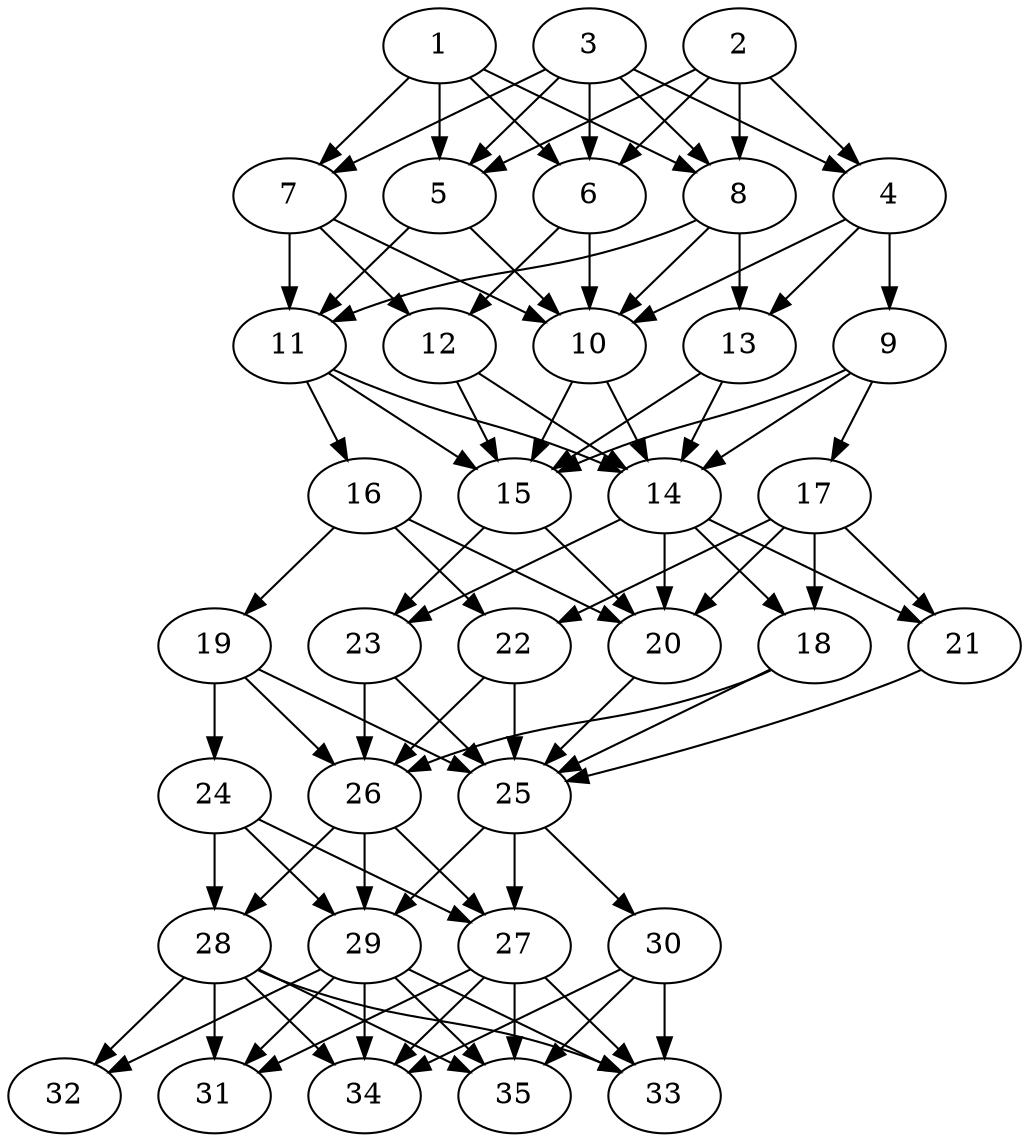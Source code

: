 // DAG automatically generated by daggen at Thu Oct  3 14:05:37 2019
// ./daggen --dot -n 35 --ccr 0.5 --fat 0.5 --regular 0.5 --density 0.9 --mindata 5242880 --maxdata 52428800 
digraph G {
  1 [size="37804032", alpha="0.01", expect_size="18902016"] 
  1 -> 5 [size ="18902016"]
  1 -> 6 [size ="18902016"]
  1 -> 7 [size ="18902016"]
  1 -> 8 [size ="18902016"]
  2 [size="18921472", alpha="0.13", expect_size="9460736"] 
  2 -> 4 [size ="9460736"]
  2 -> 5 [size ="9460736"]
  2 -> 6 [size ="9460736"]
  2 -> 8 [size ="9460736"]
  3 [size="41422848", alpha="0.04", expect_size="20711424"] 
  3 -> 4 [size ="20711424"]
  3 -> 5 [size ="20711424"]
  3 -> 6 [size ="20711424"]
  3 -> 7 [size ="20711424"]
  3 -> 8 [size ="20711424"]
  4 [size="80818176", alpha="0.03", expect_size="40409088"] 
  4 -> 9 [size ="40409088"]
  4 -> 10 [size ="40409088"]
  4 -> 13 [size ="40409088"]
  5 [size="65916928", alpha="0.19", expect_size="32958464"] 
  5 -> 10 [size ="32958464"]
  5 -> 11 [size ="32958464"]
  6 [size="57276416", alpha="0.20", expect_size="28638208"] 
  6 -> 10 [size ="28638208"]
  6 -> 12 [size ="28638208"]
  7 [size="87197696", alpha="0.03", expect_size="43598848"] 
  7 -> 10 [size ="43598848"]
  7 -> 11 [size ="43598848"]
  7 -> 12 [size ="43598848"]
  8 [size="102356992", alpha="0.07", expect_size="51178496"] 
  8 -> 10 [size ="51178496"]
  8 -> 11 [size ="51178496"]
  8 -> 13 [size ="51178496"]
  9 [size="64657408", alpha="0.14", expect_size="32328704"] 
  9 -> 14 [size ="32328704"]
  9 -> 15 [size ="32328704"]
  9 -> 17 [size ="32328704"]
  10 [size="53647360", alpha="0.01", expect_size="26823680"] 
  10 -> 14 [size ="26823680"]
  10 -> 15 [size ="26823680"]
  11 [size="30251008", alpha="0.03", expect_size="15125504"] 
  11 -> 14 [size ="15125504"]
  11 -> 15 [size ="15125504"]
  11 -> 16 [size ="15125504"]
  12 [size="34373632", alpha="0.01", expect_size="17186816"] 
  12 -> 14 [size ="17186816"]
  12 -> 15 [size ="17186816"]
  13 [size="93782016", alpha="0.18", expect_size="46891008"] 
  13 -> 14 [size ="46891008"]
  13 -> 15 [size ="46891008"]
  14 [size="15947776", alpha="0.07", expect_size="7973888"] 
  14 -> 18 [size ="7973888"]
  14 -> 20 [size ="7973888"]
  14 -> 21 [size ="7973888"]
  14 -> 23 [size ="7973888"]
  15 [size="30457856", alpha="0.08", expect_size="15228928"] 
  15 -> 20 [size ="15228928"]
  15 -> 23 [size ="15228928"]
  16 [size="27662336", alpha="0.00", expect_size="13831168"] 
  16 -> 19 [size ="13831168"]
  16 -> 20 [size ="13831168"]
  16 -> 22 [size ="13831168"]
  17 [size="27043840", alpha="0.13", expect_size="13521920"] 
  17 -> 18 [size ="13521920"]
  17 -> 20 [size ="13521920"]
  17 -> 21 [size ="13521920"]
  17 -> 22 [size ="13521920"]
  18 [size="39272448", alpha="0.14", expect_size="19636224"] 
  18 -> 25 [size ="19636224"]
  18 -> 26 [size ="19636224"]
  19 [size="70840320", alpha="0.09", expect_size="35420160"] 
  19 -> 24 [size ="35420160"]
  19 -> 25 [size ="35420160"]
  19 -> 26 [size ="35420160"]
  20 [size="42369024", alpha="0.08", expect_size="21184512"] 
  20 -> 25 [size ="21184512"]
  21 [size="46413824", alpha="0.14", expect_size="23206912"] 
  21 -> 25 [size ="23206912"]
  22 [size="59338752", alpha="0.01", expect_size="29669376"] 
  22 -> 25 [size ="29669376"]
  22 -> 26 [size ="29669376"]
  23 [size="61925376", alpha="0.14", expect_size="30962688"] 
  23 -> 25 [size ="30962688"]
  23 -> 26 [size ="30962688"]
  24 [size="50685952", alpha="0.03", expect_size="25342976"] 
  24 -> 27 [size ="25342976"]
  24 -> 28 [size ="25342976"]
  24 -> 29 [size ="25342976"]
  25 [size="83838976", alpha="0.03", expect_size="41919488"] 
  25 -> 27 [size ="41919488"]
  25 -> 29 [size ="41919488"]
  25 -> 30 [size ="41919488"]
  26 [size="28948480", alpha="0.13", expect_size="14474240"] 
  26 -> 27 [size ="14474240"]
  26 -> 28 [size ="14474240"]
  26 -> 29 [size ="14474240"]
  27 [size="29224960", alpha="0.19", expect_size="14612480"] 
  27 -> 31 [size ="14612480"]
  27 -> 33 [size ="14612480"]
  27 -> 34 [size ="14612480"]
  27 -> 35 [size ="14612480"]
  28 [size="89194496", alpha="0.05", expect_size="44597248"] 
  28 -> 31 [size ="44597248"]
  28 -> 32 [size ="44597248"]
  28 -> 33 [size ="44597248"]
  28 -> 34 [size ="44597248"]
  28 -> 35 [size ="44597248"]
  29 [size="62582784", alpha="0.03", expect_size="31291392"] 
  29 -> 31 [size ="31291392"]
  29 -> 32 [size ="31291392"]
  29 -> 33 [size ="31291392"]
  29 -> 34 [size ="31291392"]
  29 -> 35 [size ="31291392"]
  30 [size="10731520", alpha="0.09", expect_size="5365760"] 
  30 -> 33 [size ="5365760"]
  30 -> 34 [size ="5365760"]
  30 -> 35 [size ="5365760"]
  31 [size="50540544", alpha="0.20", expect_size="25270272"] 
  32 [size="20586496", alpha="0.15", expect_size="10293248"] 
  33 [size="23676928", alpha="0.09", expect_size="11838464"] 
  34 [size="90748928", alpha="0.03", expect_size="45374464"] 
  35 [size="103391232", alpha="0.02", expect_size="51695616"] 
}
